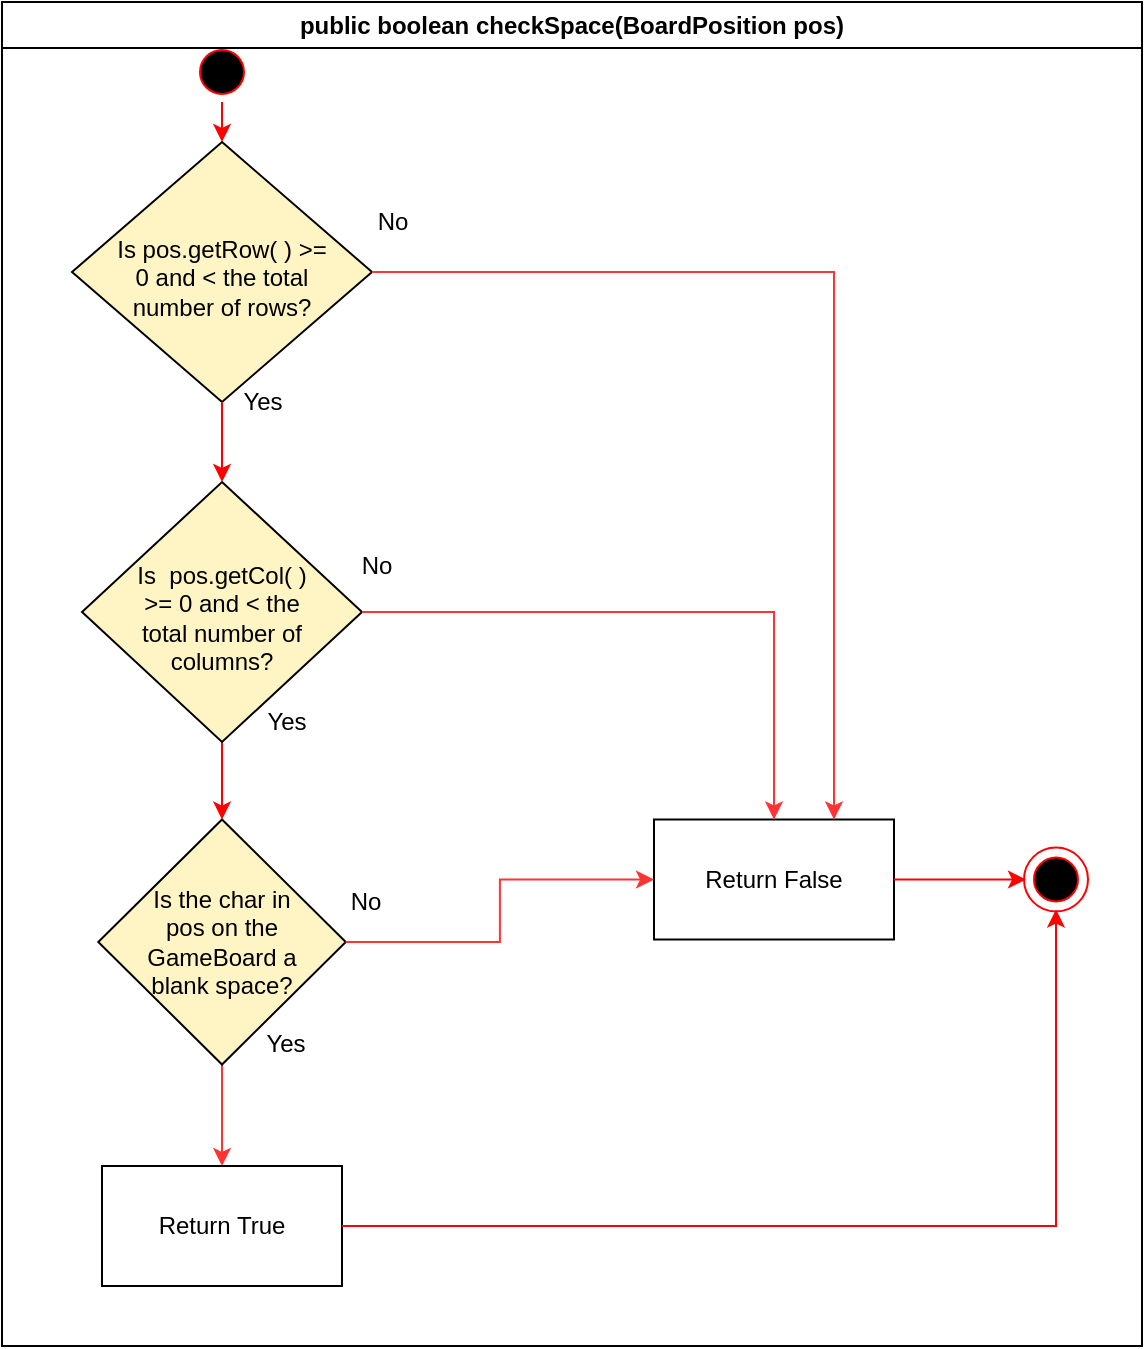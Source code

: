 <mxfile version="13.7.3" type="device"><diagram name="Page-1" id="e7e014a7-5840-1c2e-5031-d8a46d1fe8dd"><mxGraphModel dx="1673" dy="787" grid="1" gridSize="10" guides="1" tooltips="1" connect="1" arrows="1" fold="1" page="1" pageScale="1" pageWidth="1169" pageHeight="826" background="#ffffff" math="0" shadow="0"><root><mxCell id="0"/><mxCell id="1" parent="0"/><mxCell id="2" value="public boolean checkSpace(BoardPosition pos)" style="swimlane;whiteSpace=wrap" parent="1" vertex="1"><mxGeometry x="140" y="8" width="570" height="672" as="geometry"><mxRectangle x="530" y="40" width="300" height="23" as="alternateBounds"/></mxGeometry></mxCell><mxCell id="JJtz2iPJOGpxKc_A9D6j-62" value="" style="edgeStyle=orthogonalEdgeStyle;rounded=0;orthogonalLoop=1;jettySize=auto;html=1;strokeColor=#FF0000;" parent="2" source="5" edge="1"><mxGeometry relative="1" as="geometry"><mxPoint x="110" y="70" as="targetPoint"/></mxGeometry></mxCell><mxCell id="5" value="" style="ellipse;shape=startState;fillColor=#000000;strokeColor=#ff0000;" parent="2" vertex="1"><mxGeometry x="95" y="20" width="30" height="30" as="geometry"/></mxCell><mxCell id="RmXLLSArt3Cgq16vheS_-15" style="edgeStyle=orthogonalEdgeStyle;rounded=0;orthogonalLoop=1;jettySize=auto;html=1;exitX=0.5;exitY=1;exitDx=0;exitDy=0;entryX=0.5;entryY=0;entryDx=0;entryDy=0;strokeColor=#FF3333;" edge="1" parent="2" source="JJtz2iPJOGpxKc_A9D6j-20" target="_FLZBDPvje1NJNmGEv9r-49"><mxGeometry relative="1" as="geometry"/></mxCell><mxCell id="JJtz2iPJOGpxKc_A9D6j-20" value="Is the char in pos on the GameBoard a blank space?" style="rhombus;whiteSpace=wrap;html=1;fillColor=#FFF4C3;spacingLeft=20;spacingRight=20;" parent="2" vertex="1"><mxGeometry x="48.14" y="408.75" width="123.75" height="122.5" as="geometry"/></mxCell><mxCell id="_FLZBDPvje1NJNmGEv9r-8" value="Is pos.getRow( ) &amp;gt;= 0 and &amp;lt; the total number of rows?" style="rhombus;whiteSpace=wrap;html=1;fillColor=#FFF4C3;spacingLeft=20;spacingRight=20;spacingTop=5;" parent="2" vertex="1"><mxGeometry x="35.01" y="70" width="150" height="130" as="geometry"/></mxCell><mxCell id="_FLZBDPvje1NJNmGEv9r-36" value="" style="edgeStyle=orthogonalEdgeStyle;rounded=0;orthogonalLoop=1;jettySize=auto;html=1;strokeColor=#FF0000;" parent="2" source="_FLZBDPvje1NJNmGEv9r-18" target="JJtz2iPJOGpxKc_A9D6j-20" edge="1"><mxGeometry relative="1" as="geometry"/></mxCell><mxCell id="_FLZBDPvje1NJNmGEv9r-18" value="Is&amp;nbsp; pos.getCol( ) &amp;gt;= 0 and &amp;lt; the total number of columns?" style="rhombus;whiteSpace=wrap;html=1;fillColor=#FFF4C3;spacingLeft=20;spacingRight=20;spacingTop=5;" parent="2" vertex="1"><mxGeometry x="40.01" y="240" width="140" height="130" as="geometry"/></mxCell><mxCell id="_FLZBDPvje1NJNmGEv9r-17" value="" style="edgeStyle=orthogonalEdgeStyle;rounded=0;orthogonalLoop=1;jettySize=auto;html=1;strokeColor=#FF0000;" parent="2" source="_FLZBDPvje1NJNmGEv9r-8" target="_FLZBDPvje1NJNmGEv9r-18" edge="1"><mxGeometry relative="1" as="geometry"><mxPoint x="410" y="190" as="targetPoint"/></mxGeometry></mxCell><mxCell id="RmXLLSArt3Cgq16vheS_-5" value="Yes" style="text;html=1;align=center;verticalAlign=middle;resizable=0;points=[];autosize=1;" vertex="1" parent="2"><mxGeometry x="110" y="190" width="40" height="20" as="geometry"/></mxCell><mxCell id="RmXLLSArt3Cgq16vheS_-6" value="No" style="text;html=1;align=center;verticalAlign=middle;resizable=0;points=[];autosize=1;" vertex="1" parent="2"><mxGeometry x="180.01" y="100" width="30" height="20" as="geometry"/></mxCell><mxCell id="8Ns2v5qNiWjr3tTWyBPr-44" value="Yes" style="text;html=1;strokeColor=none;fillColor=none;align=center;verticalAlign=middle;whiteSpace=wrap;rounded=0;" parent="2" vertex="1"><mxGeometry x="121.89" y="511.25" width="40" height="20" as="geometry"/></mxCell><mxCell id="_FLZBDPvje1NJNmGEv9r-49" value="Return True" style="rounded=0;whiteSpace=wrap;html=1;fontColor=#000000;" parent="2" vertex="1"><mxGeometry x="50" y="582" width="120" height="60" as="geometry"/></mxCell><mxCell id="_FLZBDPvje1NJNmGEv9r-48" value="Return False" style="rounded=0;whiteSpace=wrap;html=1;" parent="2" vertex="1"><mxGeometry x="326" y="408.75" width="120" height="60" as="geometry"/></mxCell><mxCell id="_FLZBDPvje1NJNmGEv9r-54" value="" style="group" parent="2" vertex="1" connectable="0"><mxGeometry x="511" y="422.75" width="32" height="32" as="geometry"/></mxCell><mxCell id="_FLZBDPvje1NJNmGEv9r-53" value="" style="ellipse;whiteSpace=wrap;html=1;aspect=fixed;fillColor=#ffffff;strokeColor=#FF0000;" parent="_FLZBDPvje1NJNmGEv9r-54" vertex="1"><mxGeometry width="32" height="32" as="geometry"/></mxCell><mxCell id="_FLZBDPvje1NJNmGEv9r-51" value="" style="ellipse;shape=startState;fillColor=#000000;strokeColor=#ff0000;" parent="_FLZBDPvje1NJNmGEv9r-54" vertex="1"><mxGeometry x="1" y="1" width="30" height="30" as="geometry"/></mxCell><mxCell id="RmXLLSArt3Cgq16vheS_-8" value="" style="edgeStyle=orthogonalEdgeStyle;rounded=0;orthogonalLoop=1;jettySize=auto;html=1;strokeColor=#FF3333;entryX=0.75;entryY=0;entryDx=0;entryDy=0;" edge="1" parent="2" source="_FLZBDPvje1NJNmGEv9r-8" target="_FLZBDPvje1NJNmGEv9r-48"><mxGeometry relative="1" as="geometry"><mxPoint x="280.01" y="135" as="targetPoint"/></mxGeometry></mxCell><mxCell id="RmXLLSArt3Cgq16vheS_-9" style="edgeStyle=orthogonalEdgeStyle;rounded=0;orthogonalLoop=1;jettySize=auto;html=1;entryX=0.5;entryY=0;entryDx=0;entryDy=0;strokeColor=#FF3333;" edge="1" parent="2" source="_FLZBDPvje1NJNmGEv9r-18" target="_FLZBDPvje1NJNmGEv9r-48"><mxGeometry relative="1" as="geometry"/></mxCell><mxCell id="_FLZBDPvje1NJNmGEv9r-55" style="edgeStyle=orthogonalEdgeStyle;rounded=0;orthogonalLoop=1;jettySize=auto;html=1;exitX=1;exitY=0.5;exitDx=0;exitDy=0;entryX=0.5;entryY=1;entryDx=0;entryDy=0;strokeColor=#FF0000;" parent="2" source="_FLZBDPvje1NJNmGEv9r-49" target="_FLZBDPvje1NJNmGEv9r-51" edge="1"><mxGeometry relative="1" as="geometry"/></mxCell><mxCell id="_FLZBDPvje1NJNmGEv9r-52" value="" style="edgeStyle=orthogonalEdgeStyle;rounded=0;orthogonalLoop=1;jettySize=auto;html=1;strokeColor=#FF0000;" parent="2" source="_FLZBDPvje1NJNmGEv9r-48" target="_FLZBDPvje1NJNmGEv9r-51" edge="1"><mxGeometry relative="1" as="geometry"/></mxCell><mxCell id="8Ns2v5qNiWjr3tTWyBPr-104" value="No" style="text;html=1;strokeColor=none;fillColor=none;align=center;verticalAlign=middle;whiteSpace=wrap;rounded=0;" parent="2" vertex="1"><mxGeometry x="161.89" y="440" width="40" height="20" as="geometry"/></mxCell><mxCell id="RmXLLSArt3Cgq16vheS_-12" style="edgeStyle=orthogonalEdgeStyle;rounded=0;orthogonalLoop=1;jettySize=auto;html=1;strokeColor=#FF3333;entryX=0;entryY=0.5;entryDx=0;entryDy=0;" edge="1" parent="2" source="JJtz2iPJOGpxKc_A9D6j-20" target="_FLZBDPvje1NJNmGEv9r-48"><mxGeometry relative="1" as="geometry"><mxPoint x="221.88" y="470" as="targetPoint"/></mxGeometry></mxCell><mxCell id="RmXLLSArt3Cgq16vheS_-11" value="Yes" style="text;html=1;align=center;verticalAlign=middle;resizable=0;points=[];autosize=1;" vertex="1" parent="2"><mxGeometry x="121.89" y="350" width="40" height="20" as="geometry"/></mxCell><mxCell id="RmXLLSArt3Cgq16vheS_-10" value="No" style="text;html=1;align=center;verticalAlign=middle;resizable=0;points=[];autosize=1;" vertex="1" parent="2"><mxGeometry x="171.89" y="272" width="30" height="20" as="geometry"/></mxCell></root></mxGraphModel></diagram></mxfile>